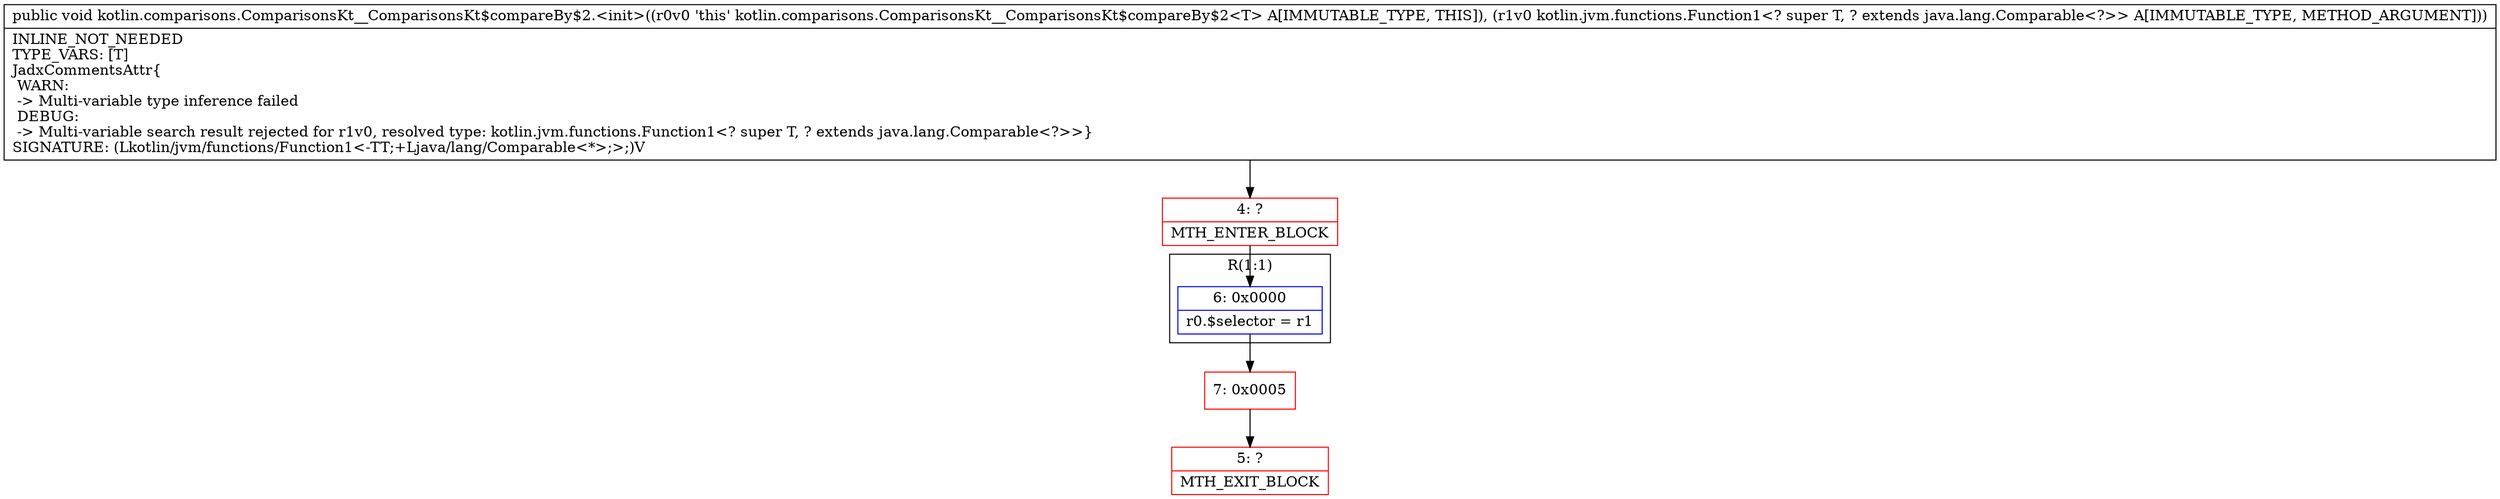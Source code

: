digraph "CFG forkotlin.comparisons.ComparisonsKt__ComparisonsKt$compareBy$2.\<init\>(Lkotlin\/jvm\/functions\/Function1;)V" {
subgraph cluster_Region_1685109343 {
label = "R(1:1)";
node [shape=record,color=blue];
Node_6 [shape=record,label="{6\:\ 0x0000|r0.$selector = r1\l}"];
}
Node_4 [shape=record,color=red,label="{4\:\ ?|MTH_ENTER_BLOCK\l}"];
Node_7 [shape=record,color=red,label="{7\:\ 0x0005}"];
Node_5 [shape=record,color=red,label="{5\:\ ?|MTH_EXIT_BLOCK\l}"];
MethodNode[shape=record,label="{public void kotlin.comparisons.ComparisonsKt__ComparisonsKt$compareBy$2.\<init\>((r0v0 'this' kotlin.comparisons.ComparisonsKt__ComparisonsKt$compareBy$2\<T\> A[IMMUTABLE_TYPE, THIS]), (r1v0 kotlin.jvm.functions.Function1\<? super T, ? extends java.lang.Comparable\<?\>\> A[IMMUTABLE_TYPE, METHOD_ARGUMENT]))  | INLINE_NOT_NEEDED\lTYPE_VARS: [T]\lJadxCommentsAttr\{\l WARN: \l \-\> Multi\-variable type inference failed\l DEBUG: \l \-\> Multi\-variable search result rejected for r1v0, resolved type: kotlin.jvm.functions.Function1\<? super T, ? extends java.lang.Comparable\<?\>\>\}\lSIGNATURE: (Lkotlin\/jvm\/functions\/Function1\<\-TT;+Ljava\/lang\/Comparable\<*\>;\>;)V\l}"];
MethodNode -> Node_4;Node_6 -> Node_7;
Node_4 -> Node_6;
Node_7 -> Node_5;
}

